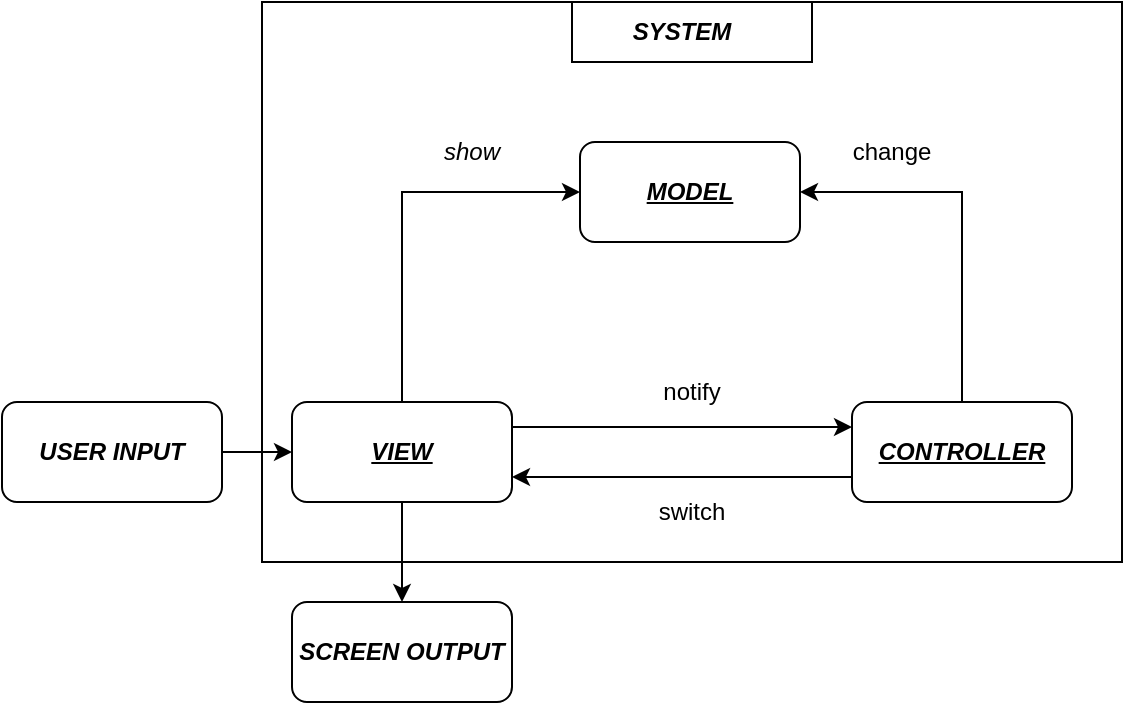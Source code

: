 <mxfile version="20.0.4"><diagram id="MFQYeBEhcV9WnXm3NCqr" name="Page-1"><mxGraphModel dx="1357" dy="767" grid="1" gridSize="10" guides="1" tooltips="1" connect="1" arrows="1" fold="1" page="1" pageScale="1" pageWidth="827" pageHeight="1169" math="0" shadow="0"><root><mxCell id="0"/><mxCell id="1" parent="0"/><mxCell id="CbkvRuWdV5i8KWsE0KuW-16" value="" style="rounded=0;whiteSpace=wrap;html=1;fillColor=none;" vertex="1" parent="1"><mxGeometry x="140" y="230" width="430" height="280" as="geometry"/></mxCell><mxCell id="CbkvRuWdV5i8KWsE0KuW-9" style="edgeStyle=orthogonalEdgeStyle;rounded=0;orthogonalLoop=1;jettySize=auto;html=1;exitX=0.5;exitY=0;exitDx=0;exitDy=0;entryX=1;entryY=0.5;entryDx=0;entryDy=0;" edge="1" parent="1" source="CbkvRuWdV5i8KWsE0KuW-3" target="CbkvRuWdV5i8KWsE0KuW-5"><mxGeometry relative="1" as="geometry"/></mxCell><mxCell id="CbkvRuWdV5i8KWsE0KuW-14" style="edgeStyle=orthogonalEdgeStyle;rounded=0;orthogonalLoop=1;jettySize=auto;html=1;exitX=0;exitY=0.75;exitDx=0;exitDy=0;entryX=1;entryY=0.75;entryDx=0;entryDy=0;" edge="1" parent="1" source="CbkvRuWdV5i8KWsE0KuW-3" target="CbkvRuWdV5i8KWsE0KuW-6"><mxGeometry relative="1" as="geometry"/></mxCell><mxCell id="CbkvRuWdV5i8KWsE0KuW-3" value="&lt;u&gt;&lt;i&gt;&lt;b&gt;CONTROLLER&lt;/b&gt;&lt;/i&gt;&lt;/u&gt;" style="rounded=1;whiteSpace=wrap;html=1;" vertex="1" parent="1"><mxGeometry x="435" y="430" width="110" height="50" as="geometry"/></mxCell><mxCell id="CbkvRuWdV5i8KWsE0KuW-5" value="&lt;b&gt;&lt;i&gt;&lt;u&gt;MODEL&lt;/u&gt;&lt;/i&gt;&lt;/b&gt;" style="rounded=1;whiteSpace=wrap;html=1;" vertex="1" parent="1"><mxGeometry x="299" y="300" width="110" height="50" as="geometry"/></mxCell><mxCell id="CbkvRuWdV5i8KWsE0KuW-7" style="edgeStyle=orthogonalEdgeStyle;rounded=0;orthogonalLoop=1;jettySize=auto;html=1;exitX=0.5;exitY=0;exitDx=0;exitDy=0;entryX=0;entryY=0.5;entryDx=0;entryDy=0;" edge="1" parent="1" source="CbkvRuWdV5i8KWsE0KuW-6" target="CbkvRuWdV5i8KWsE0KuW-5"><mxGeometry relative="1" as="geometry"/></mxCell><mxCell id="CbkvRuWdV5i8KWsE0KuW-12" style="edgeStyle=orthogonalEdgeStyle;rounded=0;orthogonalLoop=1;jettySize=auto;html=1;exitX=1;exitY=0.25;exitDx=0;exitDy=0;entryX=0;entryY=0.25;entryDx=0;entryDy=0;" edge="1" parent="1" source="CbkvRuWdV5i8KWsE0KuW-6" target="CbkvRuWdV5i8KWsE0KuW-3"><mxGeometry relative="1" as="geometry"/></mxCell><mxCell id="CbkvRuWdV5i8KWsE0KuW-21" style="edgeStyle=orthogonalEdgeStyle;rounded=0;orthogonalLoop=1;jettySize=auto;html=1;exitX=0.5;exitY=1;exitDx=0;exitDy=0;" edge="1" parent="1" source="CbkvRuWdV5i8KWsE0KuW-6"><mxGeometry relative="1" as="geometry"><mxPoint x="210" y="530" as="targetPoint"/></mxGeometry></mxCell><mxCell id="CbkvRuWdV5i8KWsE0KuW-6" value="&lt;b&gt;&lt;i&gt;&lt;u&gt;VIEW&lt;/u&gt;&lt;/i&gt;&lt;/b&gt;" style="rounded=1;whiteSpace=wrap;html=1;" vertex="1" parent="1"><mxGeometry x="155" y="430" width="110" height="50" as="geometry"/></mxCell><mxCell id="CbkvRuWdV5i8KWsE0KuW-8" value="&lt;i&gt;show&lt;/i&gt;" style="text;html=1;strokeColor=none;fillColor=none;align=center;verticalAlign=middle;whiteSpace=wrap;rounded=0;" vertex="1" parent="1"><mxGeometry x="215" y="290" width="60" height="30" as="geometry"/></mxCell><mxCell id="CbkvRuWdV5i8KWsE0KuW-10" value="change" style="text;html=1;strokeColor=none;fillColor=none;align=center;verticalAlign=middle;whiteSpace=wrap;rounded=0;" vertex="1" parent="1"><mxGeometry x="425" y="290" width="60" height="30" as="geometry"/></mxCell><mxCell id="CbkvRuWdV5i8KWsE0KuW-13" value="notify" style="text;html=1;strokeColor=none;fillColor=none;align=center;verticalAlign=middle;whiteSpace=wrap;rounded=0;" vertex="1" parent="1"><mxGeometry x="325" y="410" width="60" height="30" as="geometry"/></mxCell><mxCell id="CbkvRuWdV5i8KWsE0KuW-15" value="switch" style="text;html=1;strokeColor=none;fillColor=none;align=center;verticalAlign=middle;whiteSpace=wrap;rounded=0;" vertex="1" parent="1"><mxGeometry x="325" y="470" width="60" height="30" as="geometry"/></mxCell><mxCell id="CbkvRuWdV5i8KWsE0KuW-17" value="&lt;i&gt;&lt;b&gt;SYSTEM&lt;/b&gt;&lt;/i&gt;" style="text;html=1;strokeColor=none;fillColor=none;align=center;verticalAlign=middle;whiteSpace=wrap;rounded=0;" vertex="1" parent="1"><mxGeometry x="320" y="230" width="60" height="30" as="geometry"/></mxCell><mxCell id="CbkvRuWdV5i8KWsE0KuW-18" value="" style="rounded=0;whiteSpace=wrap;html=1;fillColor=none;" vertex="1" parent="1"><mxGeometry x="295" y="230" width="120" height="30" as="geometry"/></mxCell><mxCell id="CbkvRuWdV5i8KWsE0KuW-23" value="&lt;i&gt;&lt;b&gt;SCREEN OUTPUT&lt;/b&gt;&lt;/i&gt;" style="rounded=1;whiteSpace=wrap;html=1;" vertex="1" parent="1"><mxGeometry x="155" y="530" width="110" height="50" as="geometry"/></mxCell><mxCell id="CbkvRuWdV5i8KWsE0KuW-25" style="edgeStyle=orthogonalEdgeStyle;rounded=0;orthogonalLoop=1;jettySize=auto;html=1;exitX=1;exitY=0.5;exitDx=0;exitDy=0;entryX=0;entryY=0.5;entryDx=0;entryDy=0;" edge="1" parent="1" source="CbkvRuWdV5i8KWsE0KuW-24" target="CbkvRuWdV5i8KWsE0KuW-6"><mxGeometry relative="1" as="geometry"/></mxCell><mxCell id="CbkvRuWdV5i8KWsE0KuW-24" value="&lt;i&gt;&lt;b&gt;USER INPUT&lt;/b&gt;&lt;/i&gt;" style="rounded=1;whiteSpace=wrap;html=1;" vertex="1" parent="1"><mxGeometry x="10" y="430" width="110" height="50" as="geometry"/></mxCell></root></mxGraphModel></diagram></mxfile>